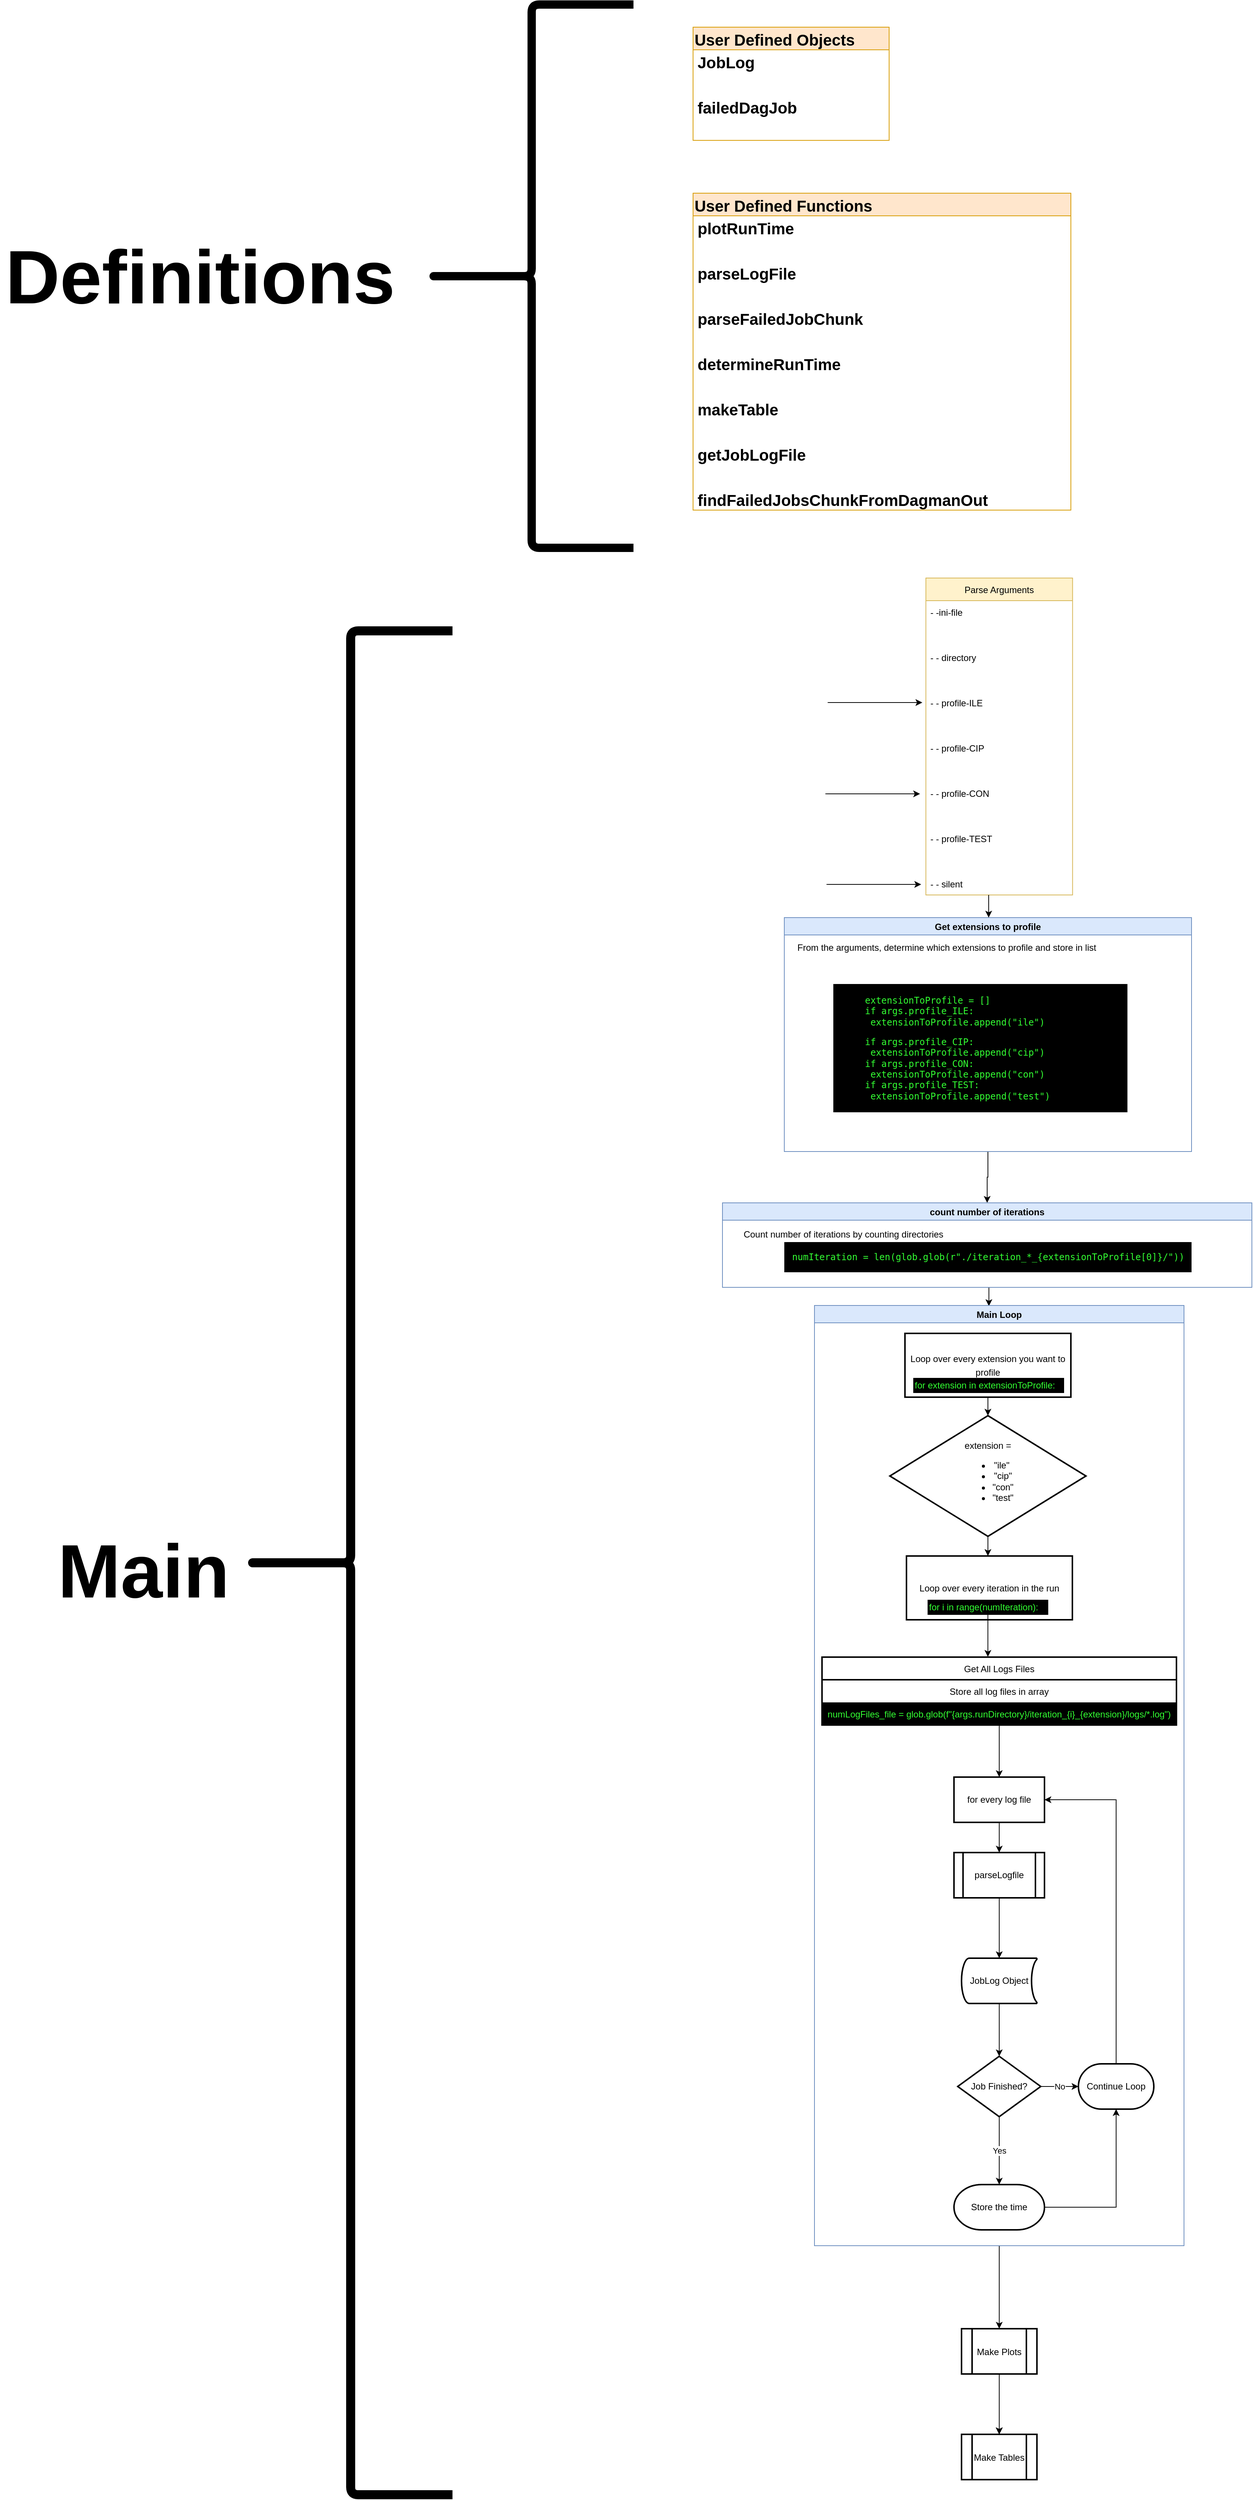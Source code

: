 <mxfile version="16.5.6" type="github">
  <diagram id="el1U36p7zhVe5056gf_X" name="Page-1">
    <mxGraphModel dx="2273" dy="2260" grid="1" gridSize="10" guides="1" tooltips="1" connect="1" arrows="1" fold="1" page="1" pageScale="1" pageWidth="850" pageHeight="1100" math="0" shadow="0">
      <root>
        <mxCell id="0" />
        <mxCell id="1" parent="0" />
        <mxCell id="W2DuysxjR4uDY15PI-nn-23" value="Parse Arguments" style="swimlane;fontStyle=0;childLayout=stackLayout;horizontal=1;startSize=30;horizontalStack=0;resizeParent=1;resizeParentMax=0;resizeLast=0;collapsible=1;marginBottom=0;fillColor=#fff2cc;strokeColor=#d6b656;" parent="1" vertex="1">
          <mxGeometry x="1227.74" y="-10" width="194.51" height="420" as="geometry">
            <mxRectangle x="1220" y="50" width="50" height="30" as="alternateBounds" />
          </mxGeometry>
        </mxCell>
        <mxCell id="Zr_DOouq1NsPhkWcnJbG-120" value="- -ini-file" style="text;strokeColor=none;fillColor=none;align=left;verticalAlign=middle;spacingLeft=4;spacingRight=4;overflow=hidden;points=[[0,0.5],[1,0.5]];portConstraint=eastwest;rotatable=0;" parent="W2DuysxjR4uDY15PI-nn-23" vertex="1">
          <mxGeometry y="30" width="194.51" height="30" as="geometry" />
        </mxCell>
        <mxCell id="Zr_DOouq1NsPhkWcnJbG-119" style="text;strokeColor=none;fillColor=none;align=left;verticalAlign=middle;spacingLeft=4;spacingRight=4;overflow=hidden;points=[[0,0.5],[1,0.5]];portConstraint=eastwest;rotatable=0;" parent="W2DuysxjR4uDY15PI-nn-23" vertex="1">
          <mxGeometry y="60" width="194.51" height="30" as="geometry" />
        </mxCell>
        <mxCell id="W2DuysxjR4uDY15PI-nn-24" value="- - directory" style="text;strokeColor=none;fillColor=none;align=left;verticalAlign=middle;spacingLeft=4;spacingRight=4;overflow=hidden;points=[[0,0.5],[1,0.5]];portConstraint=eastwest;rotatable=0;" parent="W2DuysxjR4uDY15PI-nn-23" vertex="1">
          <mxGeometry y="90" width="194.51" height="30" as="geometry" />
        </mxCell>
        <mxCell id="Zr_DOouq1NsPhkWcnJbG-10" style="text;strokeColor=none;fillColor=none;align=left;verticalAlign=middle;spacingLeft=4;spacingRight=4;overflow=hidden;points=[[0,0.5],[1,0.5]];portConstraint=eastwest;rotatable=0;" parent="W2DuysxjR4uDY15PI-nn-23" vertex="1">
          <mxGeometry y="120" width="194.51" height="30" as="geometry" />
        </mxCell>
        <mxCell id="W2DuysxjR4uDY15PI-nn-25" value="- - profile-ILE" style="text;strokeColor=none;fillColor=none;align=left;verticalAlign=middle;spacingLeft=4;spacingRight=4;overflow=hidden;points=[[0,0.5],[1,0.5]];portConstraint=eastwest;rotatable=0;" parent="W2DuysxjR4uDY15PI-nn-23" vertex="1">
          <mxGeometry y="150" width="194.51" height="30" as="geometry" />
        </mxCell>
        <mxCell id="Zr_DOouq1NsPhkWcnJbG-9" style="text;strokeColor=none;fillColor=none;align=left;verticalAlign=middle;spacingLeft=4;spacingRight=4;overflow=hidden;points=[[0,0.5],[1,0.5]];portConstraint=eastwest;rotatable=0;" parent="W2DuysxjR4uDY15PI-nn-23" vertex="1">
          <mxGeometry y="180" width="194.51" height="30" as="geometry" />
        </mxCell>
        <mxCell id="W2DuysxjR4uDY15PI-nn-26" value="- - profile-CIP" style="text;strokeColor=none;fillColor=none;align=left;verticalAlign=middle;spacingLeft=4;spacingRight=4;overflow=hidden;points=[[0,0.5],[1,0.5]];portConstraint=eastwest;rotatable=0;" parent="W2DuysxjR4uDY15PI-nn-23" vertex="1">
          <mxGeometry y="210" width="194.51" height="30" as="geometry" />
        </mxCell>
        <mxCell id="Zr_DOouq1NsPhkWcnJbG-7" style="text;strokeColor=none;fillColor=none;align=left;verticalAlign=middle;spacingLeft=4;spacingRight=4;overflow=hidden;points=[[0,0.5],[1,0.5]];portConstraint=eastwest;rotatable=0;" parent="W2DuysxjR4uDY15PI-nn-23" vertex="1">
          <mxGeometry y="240" width="194.51" height="30" as="geometry" />
        </mxCell>
        <mxCell id="W2DuysxjR4uDY15PI-nn-28" value="- - profile-CON" style="text;strokeColor=none;fillColor=none;align=left;verticalAlign=middle;spacingLeft=4;spacingRight=4;overflow=hidden;points=[[0,0.5],[1,0.5]];portConstraint=eastwest;rotatable=0;" parent="W2DuysxjR4uDY15PI-nn-23" vertex="1">
          <mxGeometry y="270" width="194.51" height="30" as="geometry" />
        </mxCell>
        <mxCell id="Zr_DOouq1NsPhkWcnJbG-8" style="text;strokeColor=none;fillColor=none;align=left;verticalAlign=middle;spacingLeft=4;spacingRight=4;overflow=hidden;points=[[0,0.5],[1,0.5]];portConstraint=eastwest;rotatable=0;" parent="W2DuysxjR4uDY15PI-nn-23" vertex="1">
          <mxGeometry y="300" width="194.51" height="30" as="geometry" />
        </mxCell>
        <mxCell id="W2DuysxjR4uDY15PI-nn-29" value="- - profile-TEST" style="text;strokeColor=none;fillColor=none;align=left;verticalAlign=middle;spacingLeft=4;spacingRight=4;overflow=hidden;points=[[0,0.5],[1,0.5]];portConstraint=eastwest;rotatable=0;" parent="W2DuysxjR4uDY15PI-nn-23" vertex="1">
          <mxGeometry y="330" width="194.51" height="30" as="geometry" />
        </mxCell>
        <mxCell id="Zr_DOouq1NsPhkWcnJbG-11" style="text;strokeColor=none;fillColor=none;align=left;verticalAlign=middle;spacingLeft=4;spacingRight=4;overflow=hidden;points=[[0,0.5],[1,0.5]];portConstraint=eastwest;rotatable=0;" parent="W2DuysxjR4uDY15PI-nn-23" vertex="1">
          <mxGeometry y="360" width="194.51" height="30" as="geometry" />
        </mxCell>
        <mxCell id="W2DuysxjR4uDY15PI-nn-30" value="- - silent" style="text;strokeColor=none;fillColor=none;align=left;verticalAlign=middle;spacingLeft=4;spacingRight=4;overflow=hidden;points=[[0,0.5],[1,0.5]];portConstraint=eastwest;rotatable=0;" parent="W2DuysxjR4uDY15PI-nn-23" vertex="1">
          <mxGeometry y="390" width="194.51" height="30" as="geometry" />
        </mxCell>
        <mxCell id="W2DuysxjR4uDY15PI-nn-40" style="edgeStyle=orthogonalEdgeStyle;rounded=0;orthogonalLoop=1;jettySize=auto;html=1;" parent="1" edge="1">
          <mxGeometry relative="1" as="geometry">
            <mxPoint x="1223" y="155" as="targetPoint" />
            <mxPoint x="1097.51" y="155" as="sourcePoint" />
          </mxGeometry>
        </mxCell>
        <mxCell id="Zr_DOouq1NsPhkWcnJbG-40" style="edgeStyle=orthogonalEdgeStyle;rounded=0;orthogonalLoop=1;jettySize=auto;html=1;exitX=0.5;exitY=1;exitDx=0;exitDy=0;entryX=0.5;entryY=0;entryDx=0;entryDy=0;" parent="1" source="W2DuysxjR4uDY15PI-nn-51" target="W2DuysxjR4uDY15PI-nn-53" edge="1">
          <mxGeometry relative="1" as="geometry" />
        </mxCell>
        <mxCell id="W2DuysxjR4uDY15PI-nn-51" value="Get extensions to profile" style="swimlane;fillColor=#dae8fc;strokeColor=#6c8ebf;" parent="1" vertex="1">
          <mxGeometry x="1040" y="440" width="540" height="310" as="geometry">
            <mxRectangle x="1211" y="440" width="170" height="23" as="alternateBounds" />
          </mxGeometry>
        </mxCell>
        <mxCell id="Zr_DOouq1NsPhkWcnJbG-38" value="From the arguments, determine which extensions to profile and store in list" style="text;html=1;align=center;verticalAlign=middle;resizable=0;points=[];autosize=1;strokeColor=none;fillColor=none;" parent="W2DuysxjR4uDY15PI-nn-51" vertex="1">
          <mxGeometry x="10" y="30" width="410" height="20" as="geometry" />
        </mxCell>
        <mxCell id="Zr_DOouq1NsPhkWcnJbG-39" value="&lt;div align=&quot;left&quot;&gt;&lt;blockquote&gt;&lt;pre&gt;extensionToProfile = []&lt;br&gt;if args.profile_ILE:&lt;br&gt;&lt;span style=&quot;white-space: pre&quot;&gt; &lt;/span&gt;extensionToProfile.append(&quot;ile&quot;)&lt;/pre&gt;&lt;pre&gt;if args.profile_CIP:&lt;br&gt;&lt;span style=&quot;white-space: pre&quot;&gt; &lt;/span&gt;extensionToProfile.append(&quot;cip&quot;)&lt;br&gt;if args.profile_CON:&lt;br&gt;&lt;span style=&quot;white-space: pre&quot;&gt; &lt;/span&gt;extensionToProfile.append(&quot;con&quot;)&lt;br&gt;if args.profile_TEST:&lt;br&gt;&lt;span style=&quot;white-space: pre&quot;&gt; &lt;/span&gt;extensionToProfile.append(&quot;test&quot;)&lt;/pre&gt;&lt;/blockquote&gt;&lt;/div&gt;" style="text;html=1;align=left;verticalAlign=middle;resizable=0;points=[];autosize=1;strokeColor=none;fillColor=#000000;fontColor=#33FF33;" parent="W2DuysxjR4uDY15PI-nn-51" vertex="1">
          <mxGeometry x="65" y="88" width="390" height="170" as="geometry" />
        </mxCell>
        <mxCell id="W2DuysxjR4uDY15PI-nn-58" style="edgeStyle=orthogonalEdgeStyle;rounded=0;orthogonalLoop=1;jettySize=auto;html=1;exitX=0.5;exitY=1;exitDx=0;exitDy=0;entryX=0.472;entryY=0.001;entryDx=0;entryDy=0;entryPerimeter=0;" parent="1" source="W2DuysxjR4uDY15PI-nn-53" edge="1">
          <mxGeometry relative="1" as="geometry">
            <mxPoint x="1311.28" y="954.86" as="targetPoint" />
          </mxGeometry>
        </mxCell>
        <mxCell id="W2DuysxjR4uDY15PI-nn-53" value="count number of iterations" style="swimlane;fillColor=#dae8fc;strokeColor=#6c8ebf;startSize=23;" parent="1" vertex="1">
          <mxGeometry x="958" y="818" width="702" height="112" as="geometry">
            <mxRectangle x="1211" y="550" width="180" height="23" as="alternateBounds" />
          </mxGeometry>
        </mxCell>
        <mxCell id="Zr_DOouq1NsPhkWcnJbG-41" value="Count number of iterations by counting directories" style="text;html=1;align=center;verticalAlign=middle;resizable=0;points=[];autosize=1;strokeColor=none;fillColor=none;" parent="W2DuysxjR4uDY15PI-nn-53" vertex="1">
          <mxGeometry x="20" y="32" width="280" height="20" as="geometry" />
        </mxCell>
        <mxCell id="Zr_DOouq1NsPhkWcnJbG-42" value="&lt;pre&gt;&lt;font color=&quot;#33FF33&quot;&gt;numIteration = len(glob.glob(r&quot;./iteration_*_{extensionToProfile[0]}/&quot;))&lt;/font&gt;&lt;/pre&gt;" style="text;html=1;align=center;verticalAlign=middle;resizable=0;points=[];autosize=1;strokeColor=none;fillColor=#000000;fontColor=#9999FF;" parent="W2DuysxjR4uDY15PI-nn-53" vertex="1">
          <mxGeometry x="82" y="52" width="540" height="40" as="geometry" />
        </mxCell>
        <mxCell id="Zr_DOouq1NsPhkWcnJbG-91" style="edgeStyle=orthogonalEdgeStyle;rounded=0;orthogonalLoop=1;jettySize=auto;html=1;fontColor=#000000;" parent="1" source="W2DuysxjR4uDY15PI-nn-54" edge="1">
          <mxGeometry relative="1" as="geometry">
            <mxPoint x="1325" y="2310" as="targetPoint" />
          </mxGeometry>
        </mxCell>
        <mxCell id="W2DuysxjR4uDY15PI-nn-54" value="Main Loop" style="swimlane;startSize=23;fillColor=#dae8fc;strokeColor=#6c8ebf;" parent="1" vertex="1">
          <mxGeometry x="1080" y="954" width="490" height="1246" as="geometry" />
        </mxCell>
        <mxCell id="W2DuysxjR4uDY15PI-nn-55" value="&lt;p style=&quot;line-height: 1.5&quot;&gt;Loop over every extension you want to profile&lt;/p&gt;" style="whiteSpace=wrap;html=1;strokeWidth=2;" parent="W2DuysxjR4uDY15PI-nn-54" vertex="1">
          <mxGeometry x="120" y="37" width="220" height="84.53" as="geometry" />
        </mxCell>
        <mxCell id="Zr_DOouq1NsPhkWcnJbG-43" value="&lt;div align=&quot;left&quot;&gt;for extension in extensionToProfile:&lt;/div&gt;" style="text;html=1;align=left;verticalAlign=middle;resizable=0;points=[];autosize=1;strokeColor=none;fillColor=#000000;fontColor=#33FF33;" parent="W2DuysxjR4uDY15PI-nn-54" vertex="1">
          <mxGeometry x="131" y="96" width="200" height="20" as="geometry" />
        </mxCell>
        <mxCell id="Zr_DOouq1NsPhkWcnJbG-51" style="edgeStyle=orthogonalEdgeStyle;rounded=0;orthogonalLoop=1;jettySize=auto;html=1;entryX=0.5;entryY=0;entryDx=0;entryDy=0;fontColor=#33FF33;" parent="W2DuysxjR4uDY15PI-nn-54" source="Zr_DOouq1NsPhkWcnJbG-49" edge="1">
          <mxGeometry relative="1" as="geometry">
            <mxPoint x="230" y="332" as="targetPoint" />
          </mxGeometry>
        </mxCell>
        <mxCell id="Zr_DOouq1NsPhkWcnJbG-49" value="&lt;div&gt;extension = &lt;br&gt;&lt;/div&gt;&lt;div&gt;&lt;ul&gt;&lt;li&gt;&quot;ile&quot;&lt;span style=&quot;white-space: pre&quot;&gt; &lt;/span&gt;&lt;/li&gt;&lt;li&gt;&quot;cip&quot;&lt;/li&gt;&lt;li&gt;&quot;con&quot;&lt;/li&gt;&lt;li&gt;&quot;test&quot;&lt;br&gt;&lt;/li&gt;&lt;/ul&gt;&lt;/div&gt;" style="rhombus;whiteSpace=wrap;html=1;strokeWidth=2;" parent="W2DuysxjR4uDY15PI-nn-54" vertex="1">
          <mxGeometry x="100" y="146" width="260" height="159.99" as="geometry" />
        </mxCell>
        <mxCell id="Zr_DOouq1NsPhkWcnJbG-50" value="" style="edgeStyle=orthogonalEdgeStyle;rounded=0;orthogonalLoop=1;jettySize=auto;html=1;fontColor=#33FF33;" parent="W2DuysxjR4uDY15PI-nn-54" source="W2DuysxjR4uDY15PI-nn-55" target="Zr_DOouq1NsPhkWcnJbG-49" edge="1">
          <mxGeometry relative="1" as="geometry" />
        </mxCell>
        <mxCell id="Zr_DOouq1NsPhkWcnJbG-52" value="&lt;p style=&quot;line-height: 1.5&quot;&gt;Loop over every iteration in the run&lt;/p&gt;" style="whiteSpace=wrap;html=1;strokeWidth=2;" parent="W2DuysxjR4uDY15PI-nn-54" vertex="1">
          <mxGeometry x="122" y="332" width="220" height="84.53" as="geometry" />
        </mxCell>
        <mxCell id="Zr_DOouq1NsPhkWcnJbG-58" style="edgeStyle=orthogonalEdgeStyle;rounded=0;orthogonalLoop=1;jettySize=auto;html=1;entryX=0.468;entryY=-0.004;entryDx=0;entryDy=0;entryPerimeter=0;fontColor=#33FF33;" parent="W2DuysxjR4uDY15PI-nn-54" source="Zr_DOouq1NsPhkWcnJbG-53" target="W2DuysxjR4uDY15PI-nn-61" edge="1">
          <mxGeometry relative="1" as="geometry" />
        </mxCell>
        <mxCell id="Zr_DOouq1NsPhkWcnJbG-53" value="for i in range(numIteration):" style="text;html=1;align=left;verticalAlign=middle;resizable=0;points=[];autosize=1;strokeColor=none;fillColor=#000000;fontColor=#33FF33;" parent="W2DuysxjR4uDY15PI-nn-54" vertex="1">
          <mxGeometry x="150" y="390" width="160" height="20" as="geometry" />
        </mxCell>
        <mxCell id="W2DuysxjR4uDY15PI-nn-61" value="Get All Logs Files" style="swimlane;fontStyle=0;childLayout=stackLayout;horizontal=1;startSize=30;horizontalStack=0;resizeParent=1;resizeParentMax=0;resizeLast=0;collapsible=1;marginBottom=0;strokeWidth=2;" parent="W2DuysxjR4uDY15PI-nn-54" vertex="1">
          <mxGeometry x="10" y="466" width="470" height="90" as="geometry" />
        </mxCell>
        <mxCell id="W2DuysxjR4uDY15PI-nn-62" value="Store all log files in array" style="text;strokeColor=none;fillColor=none;align=center;verticalAlign=middle;spacingLeft=4;spacingRight=4;overflow=hidden;points=[[0,0.5],[1,0.5]];portConstraint=eastwest;rotatable=0;" parent="W2DuysxjR4uDY15PI-nn-61" vertex="1">
          <mxGeometry y="30" width="470" height="30" as="geometry" />
        </mxCell>
        <mxCell id="Zr_DOouq1NsPhkWcnJbG-57" value="numLogFiles_file = glob.glob(f&quot;{args.runDirectory}/iteration_{i}_{extension}/logs/*.log&quot;)" style="text;strokeColor=none;fillColor=#000000;align=center;verticalAlign=middle;spacingLeft=4;spacingRight=4;overflow=hidden;points=[[0,0.5],[1,0.5]];portConstraint=eastwest;rotatable=0;fontColor=#33FF33;" parent="W2DuysxjR4uDY15PI-nn-61" vertex="1">
          <mxGeometry y="60" width="470" height="30" as="geometry" />
        </mxCell>
        <mxCell id="W2DuysxjR4uDY15PI-nn-73" value="User Defined Functions" style="swimlane;fontStyle=1;childLayout=stackLayout;horizontal=1;startSize=30;horizontalStack=0;resizeParent=1;resizeParentMax=0;resizeLast=0;collapsible=1;marginBottom=0;fontSize=21;align=left;fillColor=#ffe6cc;strokeColor=#d79b00;" parent="1" vertex="1">
          <mxGeometry x="919" y="-520" width="501" height="420" as="geometry" />
        </mxCell>
        <mxCell id="W2DuysxjR4uDY15PI-nn-74" value="plotRunTime" style="text;strokeColor=none;fillColor=none;align=left;verticalAlign=middle;spacingLeft=4;spacingRight=4;overflow=hidden;points=[[0,0.5],[1,0.5]];portConstraint=eastwest;rotatable=0;fontStyle=1;fontSize=21;" parent="W2DuysxjR4uDY15PI-nn-73" vertex="1">
          <mxGeometry y="30" width="501" height="30" as="geometry" />
        </mxCell>
        <mxCell id="Zr_DOouq1NsPhkWcnJbG-31" style="text;strokeColor=none;fillColor=none;align=left;verticalAlign=middle;spacingLeft=4;spacingRight=4;overflow=hidden;points=[[0,0.5],[1,0.5]];portConstraint=eastwest;rotatable=0;fontStyle=1;fontSize=21;" parent="W2DuysxjR4uDY15PI-nn-73" vertex="1">
          <mxGeometry y="60" width="501" height="30" as="geometry" />
        </mxCell>
        <mxCell id="W2DuysxjR4uDY15PI-nn-75" value="parseLogFile" style="text;strokeColor=none;fillColor=none;align=left;verticalAlign=middle;spacingLeft=4;spacingRight=4;overflow=hidden;points=[[0,0.5],[1,0.5]];portConstraint=eastwest;rotatable=0;fontStyle=1;fontSize=21;" parent="W2DuysxjR4uDY15PI-nn-73" vertex="1">
          <mxGeometry y="90" width="501" height="30" as="geometry" />
        </mxCell>
        <mxCell id="Zr_DOouq1NsPhkWcnJbG-32" style="text;strokeColor=none;fillColor=none;align=left;verticalAlign=middle;spacingLeft=4;spacingRight=4;overflow=hidden;points=[[0,0.5],[1,0.5]];portConstraint=eastwest;rotatable=0;fontStyle=1;fontSize=21;" parent="W2DuysxjR4uDY15PI-nn-73" vertex="1">
          <mxGeometry y="120" width="501" height="30" as="geometry" />
        </mxCell>
        <mxCell id="W2DuysxjR4uDY15PI-nn-76" value="parseFailedJobChunk" style="text;strokeColor=none;fillColor=none;align=left;verticalAlign=middle;spacingLeft=4;spacingRight=4;overflow=hidden;points=[[0,0.5],[1,0.5]];portConstraint=eastwest;rotatable=0;fontStyle=1;fontSize=21;" parent="W2DuysxjR4uDY15PI-nn-73" vertex="1">
          <mxGeometry y="150" width="501" height="30" as="geometry" />
        </mxCell>
        <mxCell id="Zr_DOouq1NsPhkWcnJbG-33" style="text;strokeColor=none;fillColor=none;align=left;verticalAlign=middle;spacingLeft=4;spacingRight=4;overflow=hidden;points=[[0,0.5],[1,0.5]];portConstraint=eastwest;rotatable=0;fontStyle=1;fontSize=21;" parent="W2DuysxjR4uDY15PI-nn-73" vertex="1">
          <mxGeometry y="180" width="501" height="30" as="geometry" />
        </mxCell>
        <mxCell id="Zr_DOouq1NsPhkWcnJbG-4" value="determineRunTime" style="text;strokeColor=none;fillColor=none;align=left;verticalAlign=middle;spacingLeft=4;spacingRight=4;overflow=hidden;points=[[0,0.5],[1,0.5]];portConstraint=eastwest;rotatable=0;fontStyle=1;fontSize=21;" parent="W2DuysxjR4uDY15PI-nn-73" vertex="1">
          <mxGeometry y="210" width="501" height="30" as="geometry" />
        </mxCell>
        <mxCell id="Zr_DOouq1NsPhkWcnJbG-34" style="text;strokeColor=none;fillColor=none;align=left;verticalAlign=middle;spacingLeft=4;spacingRight=4;overflow=hidden;points=[[0,0.5],[1,0.5]];portConstraint=eastwest;rotatable=0;fontStyle=1;fontSize=21;" parent="W2DuysxjR4uDY15PI-nn-73" vertex="1">
          <mxGeometry y="240" width="501" height="30" as="geometry" />
        </mxCell>
        <mxCell id="Zr_DOouq1NsPhkWcnJbG-3" value="makeTable" style="text;strokeColor=none;fillColor=none;align=left;verticalAlign=middle;spacingLeft=4;spacingRight=4;overflow=hidden;points=[[0,0.5],[1,0.5]];portConstraint=eastwest;rotatable=0;fontStyle=1;fontSize=21;" parent="W2DuysxjR4uDY15PI-nn-73" vertex="1">
          <mxGeometry y="270" width="501" height="30" as="geometry" />
        </mxCell>
        <mxCell id="Zr_DOouq1NsPhkWcnJbG-35" style="text;strokeColor=none;fillColor=none;align=left;verticalAlign=middle;spacingLeft=4;spacingRight=4;overflow=hidden;points=[[0,0.5],[1,0.5]];portConstraint=eastwest;rotatable=0;fontStyle=1;fontSize=21;" parent="W2DuysxjR4uDY15PI-nn-73" vertex="1">
          <mxGeometry y="300" width="501" height="30" as="geometry" />
        </mxCell>
        <mxCell id="Zr_DOouq1NsPhkWcnJbG-2" value="getJobLogFile" style="text;strokeColor=none;fillColor=none;align=left;verticalAlign=middle;spacingLeft=4;spacingRight=4;overflow=hidden;points=[[0,0.5],[1,0.5]];portConstraint=eastwest;rotatable=0;fontStyle=1;fontSize=21;" parent="W2DuysxjR4uDY15PI-nn-73" vertex="1">
          <mxGeometry y="330" width="501" height="30" as="geometry" />
        </mxCell>
        <mxCell id="Zr_DOouq1NsPhkWcnJbG-36" style="text;strokeColor=none;fillColor=none;align=left;verticalAlign=middle;spacingLeft=4;spacingRight=4;overflow=hidden;points=[[0,0.5],[1,0.5]];portConstraint=eastwest;rotatable=0;fontStyle=1;fontSize=21;" parent="W2DuysxjR4uDY15PI-nn-73" vertex="1">
          <mxGeometry y="360" width="501" height="30" as="geometry" />
        </mxCell>
        <mxCell id="Zr_DOouq1NsPhkWcnJbG-1" value="findFailedJobsChunkFromDagmanOut" style="text;strokeColor=none;fillColor=none;align=left;verticalAlign=middle;spacingLeft=4;spacingRight=4;overflow=hidden;points=[[0,0.5],[1,0.5]];portConstraint=eastwest;rotatable=0;fontStyle=1;fontSize=21;" parent="W2DuysxjR4uDY15PI-nn-73" vertex="1">
          <mxGeometry y="390" width="501" height="30" as="geometry" />
        </mxCell>
        <mxCell id="Zr_DOouq1NsPhkWcnJbG-13" style="edgeStyle=orthogonalEdgeStyle;rounded=0;orthogonalLoop=1;jettySize=auto;html=1;" parent="1" edge="1">
          <mxGeometry relative="1" as="geometry">
            <mxPoint x="1221.49" y="396" as="targetPoint" />
            <mxPoint x="1096" y="396" as="sourcePoint" />
          </mxGeometry>
        </mxCell>
        <mxCell id="Zr_DOouq1NsPhkWcnJbG-14" style="edgeStyle=orthogonalEdgeStyle;rounded=0;orthogonalLoop=1;jettySize=auto;html=1;" parent="1" edge="1">
          <mxGeometry relative="1" as="geometry">
            <mxPoint x="1220" y="276" as="targetPoint" />
            <mxPoint x="1094.51" y="276" as="sourcePoint" />
          </mxGeometry>
        </mxCell>
        <mxCell id="Zr_DOouq1NsPhkWcnJbG-30" style="edgeStyle=orthogonalEdgeStyle;rounded=0;orthogonalLoop=1;jettySize=auto;html=1;" parent="1" edge="1">
          <mxGeometry relative="1" as="geometry">
            <mxPoint x="1311" y="440" as="targetPoint" />
            <mxPoint x="1311" y="410" as="sourcePoint" />
          </mxGeometry>
        </mxCell>
        <mxCell id="Zr_DOouq1NsPhkWcnJbG-60" style="edgeStyle=orthogonalEdgeStyle;rounded=0;orthogonalLoop=1;jettySize=auto;html=1;exitX=0.5;exitY=1;exitDx=0;exitDy=0;fontColor=#33FF33;" parent="1" source="W2DuysxjR4uDY15PI-nn-66" target="W2DuysxjR4uDY15PI-nn-71" edge="1">
          <mxGeometry relative="1" as="geometry" />
        </mxCell>
        <mxCell id="W2DuysxjR4uDY15PI-nn-66" value="for every log file" style="whiteSpace=wrap;html=1;strokeWidth=2;" parent="1" vertex="1">
          <mxGeometry x="1265" y="1579" width="120" height="60" as="geometry" />
        </mxCell>
        <mxCell id="W2DuysxjR4uDY15PI-nn-71" value="parseLogfile" style="shape=process;whiteSpace=wrap;html=1;backgroundOutline=1;strokeWidth=2;" parent="1" vertex="1">
          <mxGeometry x="1265" y="1679" width="120" height="60" as="geometry" />
        </mxCell>
        <mxCell id="Zr_DOouq1NsPhkWcnJbG-70" style="edgeStyle=orthogonalEdgeStyle;rounded=0;orthogonalLoop=1;jettySize=auto;html=1;entryX=1;entryY=0.5;entryDx=0;entryDy=0;fontColor=#000000;" parent="1" source="Zr_DOouq1NsPhkWcnJbG-67" target="W2DuysxjR4uDY15PI-nn-66" edge="1">
          <mxGeometry relative="1" as="geometry">
            <Array as="points">
              <mxPoint x="1480" y="1609" />
            </Array>
          </mxGeometry>
        </mxCell>
        <mxCell id="Zr_DOouq1NsPhkWcnJbG-67" value="Continue Loop" style="strokeWidth=2;html=1;shape=mxgraph.flowchart.terminator;whiteSpace=wrap;labelBackgroundColor=#FFFFFF;fontColor=#000000;fillColor=none;" parent="1" vertex="1">
          <mxGeometry x="1430" y="1959" width="100" height="60" as="geometry" />
        </mxCell>
        <mxCell id="Zr_DOouq1NsPhkWcnJbG-74" style="edgeStyle=orthogonalEdgeStyle;rounded=0;orthogonalLoop=1;jettySize=auto;html=1;fontColor=#000000;" parent="1" source="Zr_DOouq1NsPhkWcnJbG-71" target="Zr_DOouq1NsPhkWcnJbG-67" edge="1">
          <mxGeometry relative="1" as="geometry" />
        </mxCell>
        <mxCell id="Zr_DOouq1NsPhkWcnJbG-62" value="" style="edgeStyle=orthogonalEdgeStyle;rounded=0;orthogonalLoop=1;jettySize=auto;html=1;fontColor=#33FF33;" parent="1" source="W2DuysxjR4uDY15PI-nn-71" edge="1">
          <mxGeometry relative="1" as="geometry">
            <mxPoint x="1325" y="1819" as="targetPoint" />
          </mxGeometry>
        </mxCell>
        <mxCell id="Zr_DOouq1NsPhkWcnJbG-65" value="" style="edgeStyle=orthogonalEdgeStyle;rounded=0;orthogonalLoop=1;jettySize=auto;html=1;fontColor=#000000;" parent="1" source="Zr_DOouq1NsPhkWcnJbG-63" target="Zr_DOouq1NsPhkWcnJbG-64" edge="1">
          <mxGeometry relative="1" as="geometry" />
        </mxCell>
        <mxCell id="Zr_DOouq1NsPhkWcnJbG-63" value="JobLog Object" style="strokeWidth=2;html=1;shape=mxgraph.flowchart.stored_data;whiteSpace=wrap;labelBackgroundColor=#FFFFFF;fontColor=#000000;fillColor=none;strokeColor=default;" parent="1" vertex="1">
          <mxGeometry x="1275" y="1819" width="100" height="60" as="geometry" />
        </mxCell>
        <mxCell id="Zr_DOouq1NsPhkWcnJbG-68" value="No" style="edgeStyle=orthogonalEdgeStyle;rounded=0;orthogonalLoop=1;jettySize=auto;html=1;entryX=0;entryY=0.5;entryDx=0;entryDy=0;entryPerimeter=0;fontColor=#000000;" parent="1" source="Zr_DOouq1NsPhkWcnJbG-64" target="Zr_DOouq1NsPhkWcnJbG-67" edge="1">
          <mxGeometry relative="1" as="geometry" />
        </mxCell>
        <mxCell id="Zr_DOouq1NsPhkWcnJbG-72" value="Yes" style="edgeStyle=orthogonalEdgeStyle;rounded=0;orthogonalLoop=1;jettySize=auto;html=1;fontColor=#000000;" parent="1" source="Zr_DOouq1NsPhkWcnJbG-64" target="Zr_DOouq1NsPhkWcnJbG-71" edge="1">
          <mxGeometry relative="1" as="geometry" />
        </mxCell>
        <mxCell id="Zr_DOouq1NsPhkWcnJbG-64" value="Job Finished?" style="rhombus;whiteSpace=wrap;html=1;fillColor=none;fontColor=#000000;strokeWidth=2;labelBackgroundColor=#FFFFFF;" parent="1" vertex="1">
          <mxGeometry x="1270" y="1949" width="110" height="80" as="geometry" />
        </mxCell>
        <mxCell id="Zr_DOouq1NsPhkWcnJbG-71" value="Store the time" style="strokeWidth=2;html=1;shape=mxgraph.flowchart.terminator;whiteSpace=wrap;fontFamily=Helvetica;fontSize=12;fontColor=#000000;align=center;strokeColor=rgb(0, 0, 0);" parent="1" vertex="1">
          <mxGeometry x="1265" y="2119" width="120" height="60" as="geometry" />
        </mxCell>
        <mxCell id="Zr_DOouq1NsPhkWcnJbG-59" style="edgeStyle=orthogonalEdgeStyle;rounded=0;orthogonalLoop=1;jettySize=auto;html=1;fontColor=#33FF33;" parent="1" edge="1">
          <mxGeometry relative="1" as="geometry">
            <mxPoint x="1325" y="1579" as="targetPoint" />
            <mxPoint x="1325" y="1509" as="sourcePoint" />
          </mxGeometry>
        </mxCell>
        <mxCell id="Zr_DOouq1NsPhkWcnJbG-93" style="edgeStyle=orthogonalEdgeStyle;rounded=0;orthogonalLoop=1;jettySize=auto;html=1;fontColor=#000000;" parent="1" source="Zr_DOouq1NsPhkWcnJbG-92" edge="1">
          <mxGeometry relative="1" as="geometry">
            <mxPoint x="1325" y="2450" as="targetPoint" />
          </mxGeometry>
        </mxCell>
        <mxCell id="Zr_DOouq1NsPhkWcnJbG-95" value="" style="edgeStyle=orthogonalEdgeStyle;rounded=0;orthogonalLoop=1;jettySize=auto;html=1;fontColor=#000000;" parent="1" source="Zr_DOouq1NsPhkWcnJbG-92" edge="1">
          <mxGeometry relative="1" as="geometry">
            <mxPoint x="1325" y="2450" as="targetPoint" />
          </mxGeometry>
        </mxCell>
        <mxCell id="Zr_DOouq1NsPhkWcnJbG-96" value="" style="edgeStyle=orthogonalEdgeStyle;rounded=0;orthogonalLoop=1;jettySize=auto;html=1;fontColor=#000000;" parent="1" source="Zr_DOouq1NsPhkWcnJbG-92" edge="1">
          <mxGeometry relative="1" as="geometry">
            <mxPoint x="1325" y="2450" as="targetPoint" />
          </mxGeometry>
        </mxCell>
        <mxCell id="Zr_DOouq1NsPhkWcnJbG-92" value="&lt;p style=&quot;line-height: 0&quot;&gt;Make Plots&lt;/p&gt;" style="verticalLabelPosition=middle;verticalAlign=middle;html=1;shape=process;whiteSpace=wrap;rounded=1;size=0.14;arcSize=0;labelBackgroundColor=#FFFFFF;fontColor=#000000;strokeColor=default;strokeWidth=2;fillColor=none;horizontal=1;labelPosition=center;align=center;" parent="1" vertex="1">
          <mxGeometry x="1275" y="2310" width="100" height="60" as="geometry" />
        </mxCell>
        <mxCell id="Zr_DOouq1NsPhkWcnJbG-98" value="&lt;p style=&quot;line-height: 0&quot;&gt;Make Tables&lt;/p&gt;" style="verticalLabelPosition=middle;verticalAlign=middle;html=1;shape=process;whiteSpace=wrap;rounded=1;size=0.14;arcSize=0;labelBackgroundColor=#FFFFFF;fontColor=#000000;strokeColor=default;strokeWidth=2;fillColor=none;horizontal=1;labelPosition=center;align=center;" parent="1" vertex="1">
          <mxGeometry x="1275" y="2450" width="100" height="60" as="geometry" />
        </mxCell>
        <mxCell id="Zr_DOouq1NsPhkWcnJbG-99" value="User Defined Objects" style="swimlane;fontStyle=1;childLayout=stackLayout;horizontal=1;startSize=30;horizontalStack=0;resizeParent=1;resizeParentMax=0;resizeLast=0;collapsible=1;marginBottom=0;fontSize=21;align=left;fillColor=#ffe6cc;strokeColor=#d79b00;" parent="1" vertex="1">
          <mxGeometry x="919" y="-740" width="260" height="150" as="geometry" />
        </mxCell>
        <mxCell id="Zr_DOouq1NsPhkWcnJbG-100" value="JobLog" style="text;strokeColor=none;fillColor=none;align=left;verticalAlign=middle;spacingLeft=4;spacingRight=4;overflow=hidden;points=[[0,0.5],[1,0.5]];portConstraint=eastwest;rotatable=0;fontStyle=1;fontSize=21;" parent="Zr_DOouq1NsPhkWcnJbG-99" vertex="1">
          <mxGeometry y="30" width="260" height="30" as="geometry" />
        </mxCell>
        <mxCell id="Zr_DOouq1NsPhkWcnJbG-101" style="text;strokeColor=none;fillColor=none;align=left;verticalAlign=middle;spacingLeft=4;spacingRight=4;overflow=hidden;points=[[0,0.5],[1,0.5]];portConstraint=eastwest;rotatable=0;fontStyle=1;fontSize=21;" parent="Zr_DOouq1NsPhkWcnJbG-99" vertex="1">
          <mxGeometry y="60" width="260" height="30" as="geometry" />
        </mxCell>
        <mxCell id="Zr_DOouq1NsPhkWcnJbG-102" value="failedDagJob" style="text;strokeColor=none;fillColor=none;align=left;verticalAlign=middle;spacingLeft=4;spacingRight=4;overflow=hidden;points=[[0,0.5],[1,0.5]];portConstraint=eastwest;rotatable=0;fontStyle=1;fontSize=21;" parent="Zr_DOouq1NsPhkWcnJbG-99" vertex="1">
          <mxGeometry y="90" width="260" height="30" as="geometry" />
        </mxCell>
        <mxCell id="Zr_DOouq1NsPhkWcnJbG-103" style="text;strokeColor=none;fillColor=none;align=left;verticalAlign=middle;spacingLeft=4;spacingRight=4;overflow=hidden;points=[[0,0.5],[1,0.5]];portConstraint=eastwest;rotatable=0;fontStyle=1;fontSize=21;" parent="Zr_DOouq1NsPhkWcnJbG-99" vertex="1">
          <mxGeometry y="120" width="260" height="30" as="geometry" />
        </mxCell>
        <mxCell id="Zr_DOouq1NsPhkWcnJbG-115" value="" style="shape=curlyBracket;whiteSpace=wrap;html=1;rounded=1;labelBackgroundColor=#FFFFFF;fontColor=#000000;strokeColor=default;strokeWidth=11;fillColor=none;size=0.5;" parent="1" vertex="1">
          <mxGeometry x="570" y="-770" width="270" height="720" as="geometry" />
        </mxCell>
        <mxCell id="Zr_DOouq1NsPhkWcnJbG-116" value="Definitions" style="text;html=1;align=center;verticalAlign=middle;resizable=0;points=[];autosize=1;strokeColor=none;fillColor=none;fontColor=#000000;strokeWidth=1;fontSize=100;fontStyle=1" parent="1" vertex="1">
          <mxGeometry y="-475" width="530" height="130" as="geometry" />
        </mxCell>
        <mxCell id="Zr_DOouq1NsPhkWcnJbG-117" value="" style="shape=curlyBracket;whiteSpace=wrap;html=1;rounded=1;labelBackgroundColor=#FFFFFF;fontColor=#000000;strokeColor=default;strokeWidth=12;fillColor=none;size=0.5;fontSize=24;fontStyle=1" parent="1" vertex="1">
          <mxGeometry x="330" y="60" width="270" height="2470" as="geometry" />
        </mxCell>
        <mxCell id="Zr_DOouq1NsPhkWcnJbG-118" value="Main" style="text;html=1;align=center;verticalAlign=middle;resizable=0;points=[];autosize=1;strokeColor=none;fillColor=none;fontColor=#000000;strokeWidth=1;fontSize=100;fontStyle=1" parent="1" vertex="1">
          <mxGeometry x="70" y="1240" width="240" height="130" as="geometry" />
        </mxCell>
      </root>
    </mxGraphModel>
  </diagram>
</mxfile>

